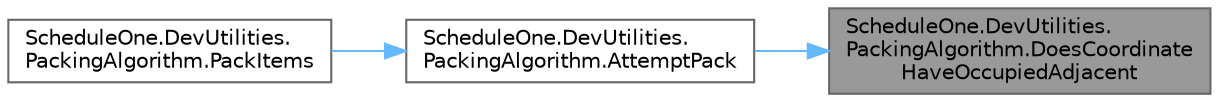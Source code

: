 digraph "ScheduleOne.DevUtilities.PackingAlgorithm.DoesCoordinateHaveOccupiedAdjacent"
{
 // LATEX_PDF_SIZE
  bgcolor="transparent";
  edge [fontname=Helvetica,fontsize=10,labelfontname=Helvetica,labelfontsize=10];
  node [fontname=Helvetica,fontsize=10,shape=box,height=0.2,width=0.4];
  rankdir="RL";
  Node1 [id="Node000001",label="ScheduleOne.DevUtilities.\lPackingAlgorithm.DoesCoordinate\lHaveOccupiedAdjacent",height=0.2,width=0.4,color="gray40", fillcolor="grey60", style="filled", fontcolor="black",tooltip=" "];
  Node1 -> Node2 [id="edge1_Node000001_Node000002",dir="back",color="steelblue1",style="solid",tooltip=" "];
  Node2 [id="Node000002",label="ScheduleOne.DevUtilities.\lPackingAlgorithm.AttemptPack",height=0.2,width=0.4,color="grey40", fillcolor="white", style="filled",URL="$class_schedule_one_1_1_dev_utilities_1_1_packing_algorithm.html#a9ab726982f1170bf04105e96b4acce9d",tooltip=" "];
  Node2 -> Node3 [id="edge2_Node000002_Node000003",dir="back",color="steelblue1",style="solid",tooltip=" "];
  Node3 [id="Node000003",label="ScheduleOne.DevUtilities.\lPackingAlgorithm.PackItems",height=0.2,width=0.4,color="grey40", fillcolor="white", style="filled",URL="$class_schedule_one_1_1_dev_utilities_1_1_packing_algorithm.html#a1a720c69f1451da51df0ce8f32504a4a",tooltip=" "];
}
